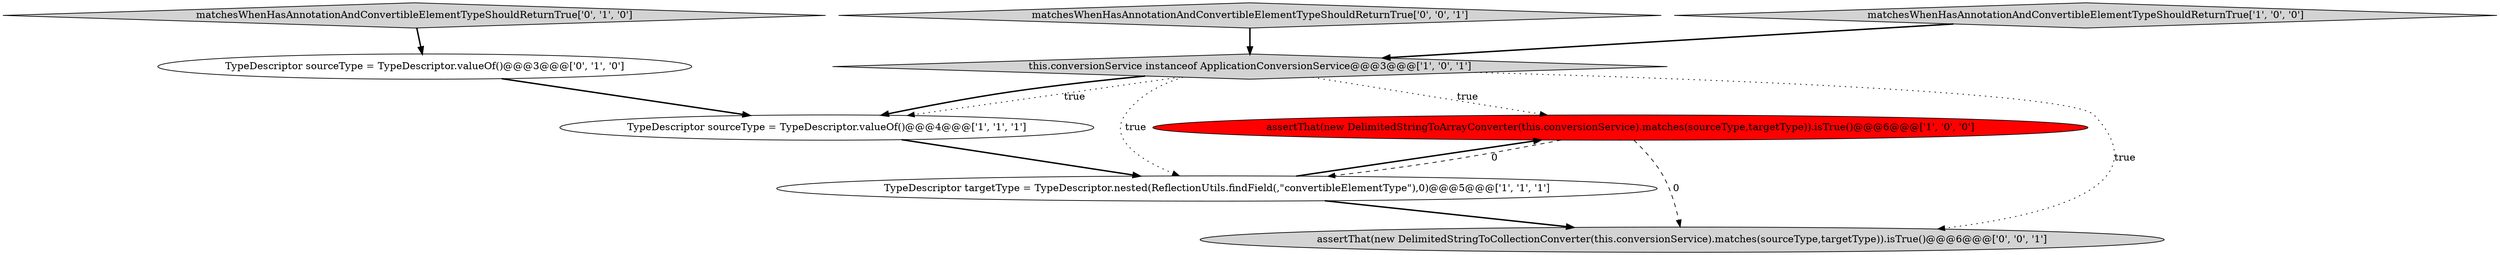 digraph {
7 [style = filled, label = "assertThat(new DelimitedStringToCollectionConverter(this.conversionService).matches(sourceType,targetType)).isTrue()@@@6@@@['0', '0', '1']", fillcolor = lightgray, shape = ellipse image = "AAA0AAABBB3BBB"];
0 [style = filled, label = "matchesWhenHasAnnotationAndConvertibleElementTypeShouldReturnTrue['1', '0', '0']", fillcolor = lightgray, shape = diamond image = "AAA0AAABBB1BBB"];
3 [style = filled, label = "TypeDescriptor sourceType = TypeDescriptor.valueOf()@@@4@@@['1', '1', '1']", fillcolor = white, shape = ellipse image = "AAA0AAABBB1BBB"];
4 [style = filled, label = "assertThat(new DelimitedStringToArrayConverter(this.conversionService).matches(sourceType,targetType)).isTrue()@@@6@@@['1', '0', '0']", fillcolor = red, shape = ellipse image = "AAA1AAABBB1BBB"];
6 [style = filled, label = "matchesWhenHasAnnotationAndConvertibleElementTypeShouldReturnTrue['0', '1', '0']", fillcolor = lightgray, shape = diamond image = "AAA0AAABBB2BBB"];
5 [style = filled, label = "TypeDescriptor sourceType = TypeDescriptor.valueOf()@@@3@@@['0', '1', '0']", fillcolor = white, shape = ellipse image = "AAA0AAABBB2BBB"];
8 [style = filled, label = "matchesWhenHasAnnotationAndConvertibleElementTypeShouldReturnTrue['0', '0', '1']", fillcolor = lightgray, shape = diamond image = "AAA0AAABBB3BBB"];
1 [style = filled, label = "TypeDescriptor targetType = TypeDescriptor.nested(ReflectionUtils.findField(,\"convertibleElementType\"),0)@@@5@@@['1', '1', '1']", fillcolor = white, shape = ellipse image = "AAA0AAABBB1BBB"];
2 [style = filled, label = "this.conversionService instanceof ApplicationConversionService@@@3@@@['1', '0', '1']", fillcolor = lightgray, shape = diamond image = "AAA0AAABBB1BBB"];
2->3 [style = dotted, label="true"];
5->3 [style = bold, label=""];
6->5 [style = bold, label=""];
1->4 [style = bold, label=""];
4->1 [style = dashed, label="0"];
3->1 [style = bold, label=""];
8->2 [style = bold, label=""];
2->1 [style = dotted, label="true"];
1->7 [style = bold, label=""];
4->7 [style = dashed, label="0"];
2->7 [style = dotted, label="true"];
2->4 [style = dotted, label="true"];
2->3 [style = bold, label=""];
0->2 [style = bold, label=""];
}
